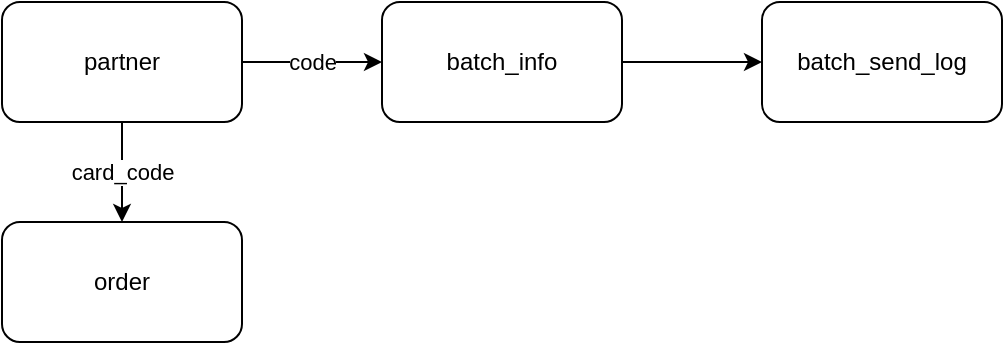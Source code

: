 <mxfile version="13.10.4" type="github">
  <diagram id="baHdJpl_TrghPonDuxX8" name="Page-1">
    <mxGraphModel dx="1422" dy="802" grid="1" gridSize="10" guides="1" tooltips="1" connect="1" arrows="1" fold="1" page="1" pageScale="1" pageWidth="827" pageHeight="1169" math="0" shadow="0">
      <root>
        <mxCell id="0" />
        <mxCell id="1" parent="0" />
        <mxCell id="9VjW3sQibK8sPB47qNOT-5" value="code" style="edgeStyle=orthogonalEdgeStyle;rounded=0;orthogonalLoop=1;jettySize=auto;html=1;" edge="1" parent="1" source="9VjW3sQibK8sPB47qNOT-1" target="9VjW3sQibK8sPB47qNOT-2">
          <mxGeometry relative="1" as="geometry" />
        </mxCell>
        <mxCell id="9VjW3sQibK8sPB47qNOT-8" value="card_code" style="edgeStyle=orthogonalEdgeStyle;rounded=0;orthogonalLoop=1;jettySize=auto;html=1;" edge="1" parent="1" source="9VjW3sQibK8sPB47qNOT-1" target="9VjW3sQibK8sPB47qNOT-4">
          <mxGeometry relative="1" as="geometry" />
        </mxCell>
        <mxCell id="9VjW3sQibK8sPB47qNOT-1" value="partner" style="rounded=1;whiteSpace=wrap;html=1;" vertex="1" parent="1">
          <mxGeometry x="90" y="220" width="120" height="60" as="geometry" />
        </mxCell>
        <mxCell id="9VjW3sQibK8sPB47qNOT-6" value="" style="edgeStyle=orthogonalEdgeStyle;rounded=0;orthogonalLoop=1;jettySize=auto;html=1;" edge="1" parent="1" source="9VjW3sQibK8sPB47qNOT-2" target="9VjW3sQibK8sPB47qNOT-3">
          <mxGeometry relative="1" as="geometry" />
        </mxCell>
        <mxCell id="9VjW3sQibK8sPB47qNOT-2" value="batch_info" style="rounded=1;whiteSpace=wrap;html=1;" vertex="1" parent="1">
          <mxGeometry x="280" y="220" width="120" height="60" as="geometry" />
        </mxCell>
        <mxCell id="9VjW3sQibK8sPB47qNOT-3" value="batch_send_log" style="rounded=1;whiteSpace=wrap;html=1;" vertex="1" parent="1">
          <mxGeometry x="470" y="220" width="120" height="60" as="geometry" />
        </mxCell>
        <mxCell id="9VjW3sQibK8sPB47qNOT-4" value="order" style="rounded=1;whiteSpace=wrap;html=1;" vertex="1" parent="1">
          <mxGeometry x="90" y="330" width="120" height="60" as="geometry" />
        </mxCell>
      </root>
    </mxGraphModel>
  </diagram>
</mxfile>
